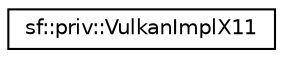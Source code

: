 digraph "Graphical Class Hierarchy"
{
 // LATEX_PDF_SIZE
  edge [fontname="Helvetica",fontsize="10",labelfontname="Helvetica",labelfontsize="10"];
  node [fontname="Helvetica",fontsize="10",shape=record];
  rankdir="LR";
  Node0 [label="sf::priv::VulkanImplX11",height=0.2,width=0.4,color="black", fillcolor="white", style="filled",URL="$df/d7b/classsf_1_1priv_1_1VulkanImplX11.html",tooltip="Linux (X11) implementation of Vulkan."];
}
